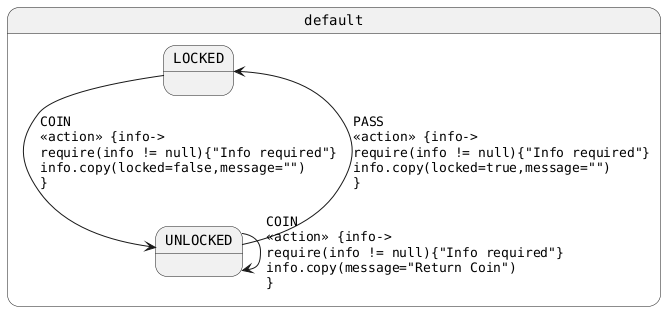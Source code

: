 @startuml
skinparam StateFontName Helvetica
skinparam defaultFontName Monospaced
state default {
LOCKED --> UNLOCKED : COIN\l<<action>> {info->\lrequire(info != null){"Info required"}\linfo.copy(locked=false,message="")\l}
UNLOCKED --> LOCKED : PASS\l<<action>> {info->\lrequire(info != null){"Info required"}\linfo.copy(locked=true,message="")\l}
UNLOCKED --> UNLOCKED : COIN\l<<action>> {info->\lrequire(info != null){"Info required"}\linfo.copy(message="Return Coin")\l}
}
@enduml
